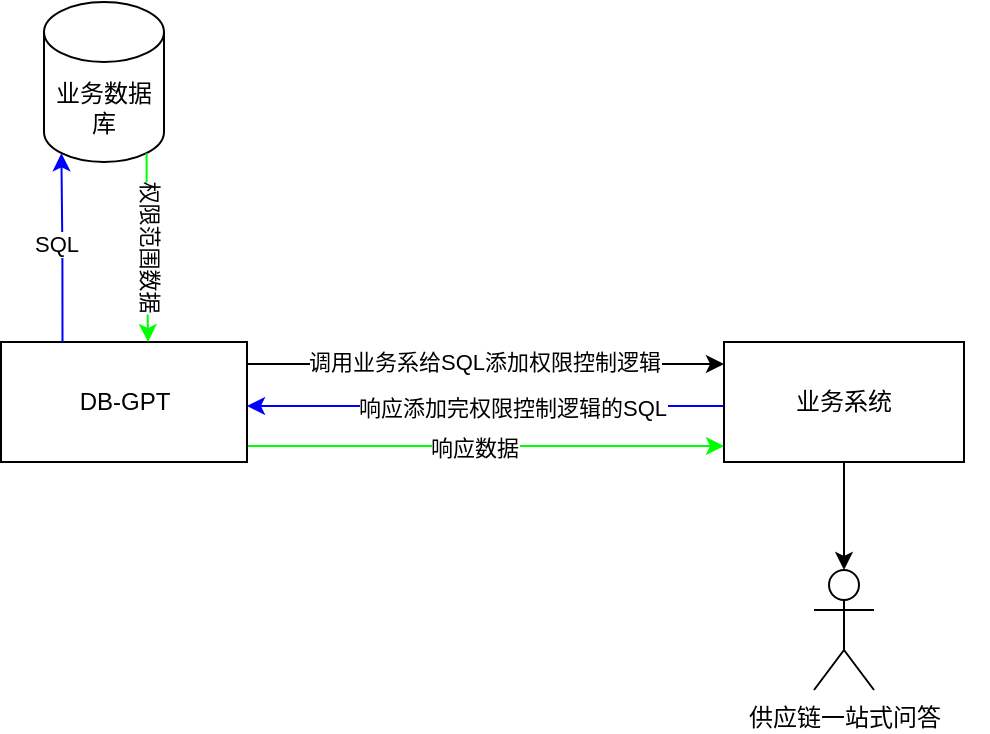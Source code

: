 <mxfile version="24.7.15">
  <diagram name="第 1 页" id="Li3gIM5k_uNPiZIk4nxF">
    <mxGraphModel dx="1050" dy="1734" grid="1" gridSize="10" guides="1" tooltips="1" connect="1" arrows="1" fold="1" page="1" pageScale="1" pageWidth="827" pageHeight="1169" math="0" shadow="0">
      <root>
        <mxCell id="0" />
        <mxCell id="1" parent="0" />
        <mxCell id="cuHNZYRt4D5FFOTQdXUN-5" value="Environmental&lt;div&gt;Awareness&lt;/div&gt;" style="shadow=0;dashed=0;html=1;strokeColor=none;shape=mxgraph.mscae.general.continuous_cycle;fillColor=#ffffff;rounded=0;comic=0;fontFamily=Verdana;fontSize=14;fontColor=#FFFFFF;verticalAlign=top;labelPosition=center;verticalLabelPosition=bottom;align=center;" vertex="1" parent="1">
          <mxGeometry x="550" y="135" width="48" height="50" as="geometry" />
        </mxCell>
        <mxCell id="cuHNZYRt4D5FFOTQdXUN-6" value="Finance" style="shape=mxgraph.signs.travel.euro;html=1;fillColor=#ffffff;strokeColor=none;verticalLabelPosition=bottom;verticalAlign=top;align=center;rounded=0;shadow=0;dashed=0;comic=0;fontFamily=Verdana;fontSize=14;fontColor=#FFFFFF;" vertex="1" parent="1">
          <mxGeometry x="637" y="189" width="45" height="51" as="geometry" />
        </mxCell>
        <mxCell id="cuHNZYRt4D5FFOTQdXUN-27" style="edgeStyle=orthogonalEdgeStyle;rounded=0;orthogonalLoop=1;jettySize=auto;html=1;exitX=1;exitY=0.25;exitDx=0;exitDy=0;entryX=0;entryY=0.25;entryDx=0;entryDy=0;" edge="1" parent="1">
          <mxGeometry relative="1" as="geometry">
            <mxPoint x="311.5" y="171" as="sourcePoint" />
            <mxPoint x="550" y="171" as="targetPoint" />
          </mxGeometry>
        </mxCell>
        <mxCell id="cuHNZYRt4D5FFOTQdXUN-29" value="调用业务系给SQL添加权限控制逻辑" style="edgeLabel;html=1;align=center;verticalAlign=middle;resizable=0;points=[];" vertex="1" connectable="0" parent="cuHNZYRt4D5FFOTQdXUN-27">
          <mxGeometry x="-0.19" y="1" relative="1" as="geometry">
            <mxPoint x="22" as="offset" />
          </mxGeometry>
        </mxCell>
        <mxCell id="cuHNZYRt4D5FFOTQdXUN-40" style="edgeStyle=orthogonalEdgeStyle;rounded=0;orthogonalLoop=1;jettySize=auto;html=1;exitX=1;exitY=0.75;exitDx=0;exitDy=0;entryX=0;entryY=0.75;entryDx=0;entryDy=0;strokeColor=#00FF00;" edge="1" parent="1">
          <mxGeometry relative="1" as="geometry">
            <mxPoint x="311.5" y="212" as="sourcePoint" />
            <mxPoint x="550" y="212" as="targetPoint" />
          </mxGeometry>
        </mxCell>
        <mxCell id="cuHNZYRt4D5FFOTQdXUN-41" value="响应数据" style="edgeLabel;html=1;align=center;verticalAlign=middle;resizable=0;points=[];" vertex="1" connectable="0" parent="cuHNZYRt4D5FFOTQdXUN-40">
          <mxGeometry x="-0.052" y="-1" relative="1" as="geometry">
            <mxPoint as="offset" />
          </mxGeometry>
        </mxCell>
        <mxCell id="cuHNZYRt4D5FFOTQdXUN-9" value="DB-GPT" style="rounded=0;whiteSpace=wrap;html=1;" vertex="1" parent="1">
          <mxGeometry x="188.5" y="160" width="123" height="60" as="geometry" />
        </mxCell>
        <mxCell id="cuHNZYRt4D5FFOTQdXUN-28" style="edgeStyle=orthogonalEdgeStyle;rounded=0;orthogonalLoop=1;jettySize=auto;html=1;exitX=0;exitY=0.75;exitDx=0;exitDy=0;entryX=1;entryY=0.75;entryDx=0;entryDy=0;fillColor=#006600;strokeColor=#0000FF;" edge="1" parent="1">
          <mxGeometry relative="1" as="geometry">
            <mxPoint x="550" y="192" as="sourcePoint" />
            <mxPoint x="311.5" y="192" as="targetPoint" />
          </mxGeometry>
        </mxCell>
        <mxCell id="cuHNZYRt4D5FFOTQdXUN-31" value="响应添加完权限控制逻辑的SQL" style="edgeLabel;html=1;align=center;verticalAlign=middle;resizable=0;points=[];" vertex="1" connectable="0" parent="cuHNZYRt4D5FFOTQdXUN-28">
          <mxGeometry x="0.319" y="1" relative="1" as="geometry">
            <mxPoint x="51" as="offset" />
          </mxGeometry>
        </mxCell>
        <mxCell id="cuHNZYRt4D5FFOTQdXUN-10" value="业务系统" style="rounded=0;whiteSpace=wrap;html=1;" vertex="1" parent="1">
          <mxGeometry x="550" y="160" width="120" height="60" as="geometry" />
        </mxCell>
        <mxCell id="cuHNZYRt4D5FFOTQdXUN-11" style="edgeStyle=orthogonalEdgeStyle;rounded=0;orthogonalLoop=1;jettySize=auto;html=1;exitX=0.5;exitY=1;exitDx=0;exitDy=0;" edge="1" parent="1" source="cuHNZYRt4D5FFOTQdXUN-9" target="cuHNZYRt4D5FFOTQdXUN-9">
          <mxGeometry relative="1" as="geometry" />
        </mxCell>
        <mxCell id="cuHNZYRt4D5FFOTQdXUN-14" value="业务数据库" style="shape=cylinder3;whiteSpace=wrap;html=1;boundedLbl=1;backgroundOutline=1;size=15;" vertex="1" parent="1">
          <mxGeometry x="210" y="-10" width="60" height="80" as="geometry" />
        </mxCell>
        <mxCell id="cuHNZYRt4D5FFOTQdXUN-15" value="供应链一站式问答" style="shape=umlActor;verticalLabelPosition=bottom;verticalAlign=top;html=1;outlineConnect=0;" vertex="1" parent="1">
          <mxGeometry x="595" y="274" width="30" height="60" as="geometry" />
        </mxCell>
        <mxCell id="cuHNZYRt4D5FFOTQdXUN-16" style="edgeStyle=orthogonalEdgeStyle;rounded=0;orthogonalLoop=1;jettySize=auto;html=1;exitX=0.5;exitY=1;exitDx=0;exitDy=0;entryX=0.5;entryY=0;entryDx=0;entryDy=0;entryPerimeter=0;" edge="1" parent="1" source="cuHNZYRt4D5FFOTQdXUN-10" target="cuHNZYRt4D5FFOTQdXUN-15">
          <mxGeometry relative="1" as="geometry" />
        </mxCell>
        <mxCell id="cuHNZYRt4D5FFOTQdXUN-22" style="edgeStyle=orthogonalEdgeStyle;rounded=0;orthogonalLoop=1;jettySize=auto;html=1;exitX=0.25;exitY=0;exitDx=0;exitDy=0;entryX=0.145;entryY=1;entryDx=0;entryDy=-4.35;entryPerimeter=0;strokeColor=#0000FF;" edge="1" parent="1" source="cuHNZYRt4D5FFOTQdXUN-9" target="cuHNZYRt4D5FFOTQdXUN-14">
          <mxGeometry relative="1" as="geometry" />
        </mxCell>
        <mxCell id="cuHNZYRt4D5FFOTQdXUN-32" value="SQL" style="edgeLabel;html=1;align=center;verticalAlign=middle;resizable=0;points=[];" vertex="1" connectable="0" parent="cuHNZYRt4D5FFOTQdXUN-22">
          <mxGeometry x="0.053" y="3" relative="1" as="geometry">
            <mxPoint as="offset" />
          </mxGeometry>
        </mxCell>
        <mxCell id="cuHNZYRt4D5FFOTQdXUN-23" style="edgeStyle=orthogonalEdgeStyle;rounded=0;orthogonalLoop=1;jettySize=auto;html=1;exitX=0.855;exitY=1;exitDx=0;exitDy=-4.35;exitPerimeter=0;entryX=0.598;entryY=0;entryDx=0;entryDy=0;entryPerimeter=0;strokeColor=#00FF00;" edge="1" parent="1" source="cuHNZYRt4D5FFOTQdXUN-14" target="cuHNZYRt4D5FFOTQdXUN-9">
          <mxGeometry relative="1" as="geometry" />
        </mxCell>
        <mxCell id="cuHNZYRt4D5FFOTQdXUN-34" value="权限范围数据" style="edgeLabel;html=1;align=center;verticalAlign=middle;resizable=0;points=[];rotation=90;" vertex="1" connectable="0" parent="cuHNZYRt4D5FFOTQdXUN-23">
          <mxGeometry x="0.054" y="2" relative="1" as="geometry">
            <mxPoint x="-1" y="-3" as="offset" />
          </mxGeometry>
        </mxCell>
      </root>
    </mxGraphModel>
  </diagram>
</mxfile>
